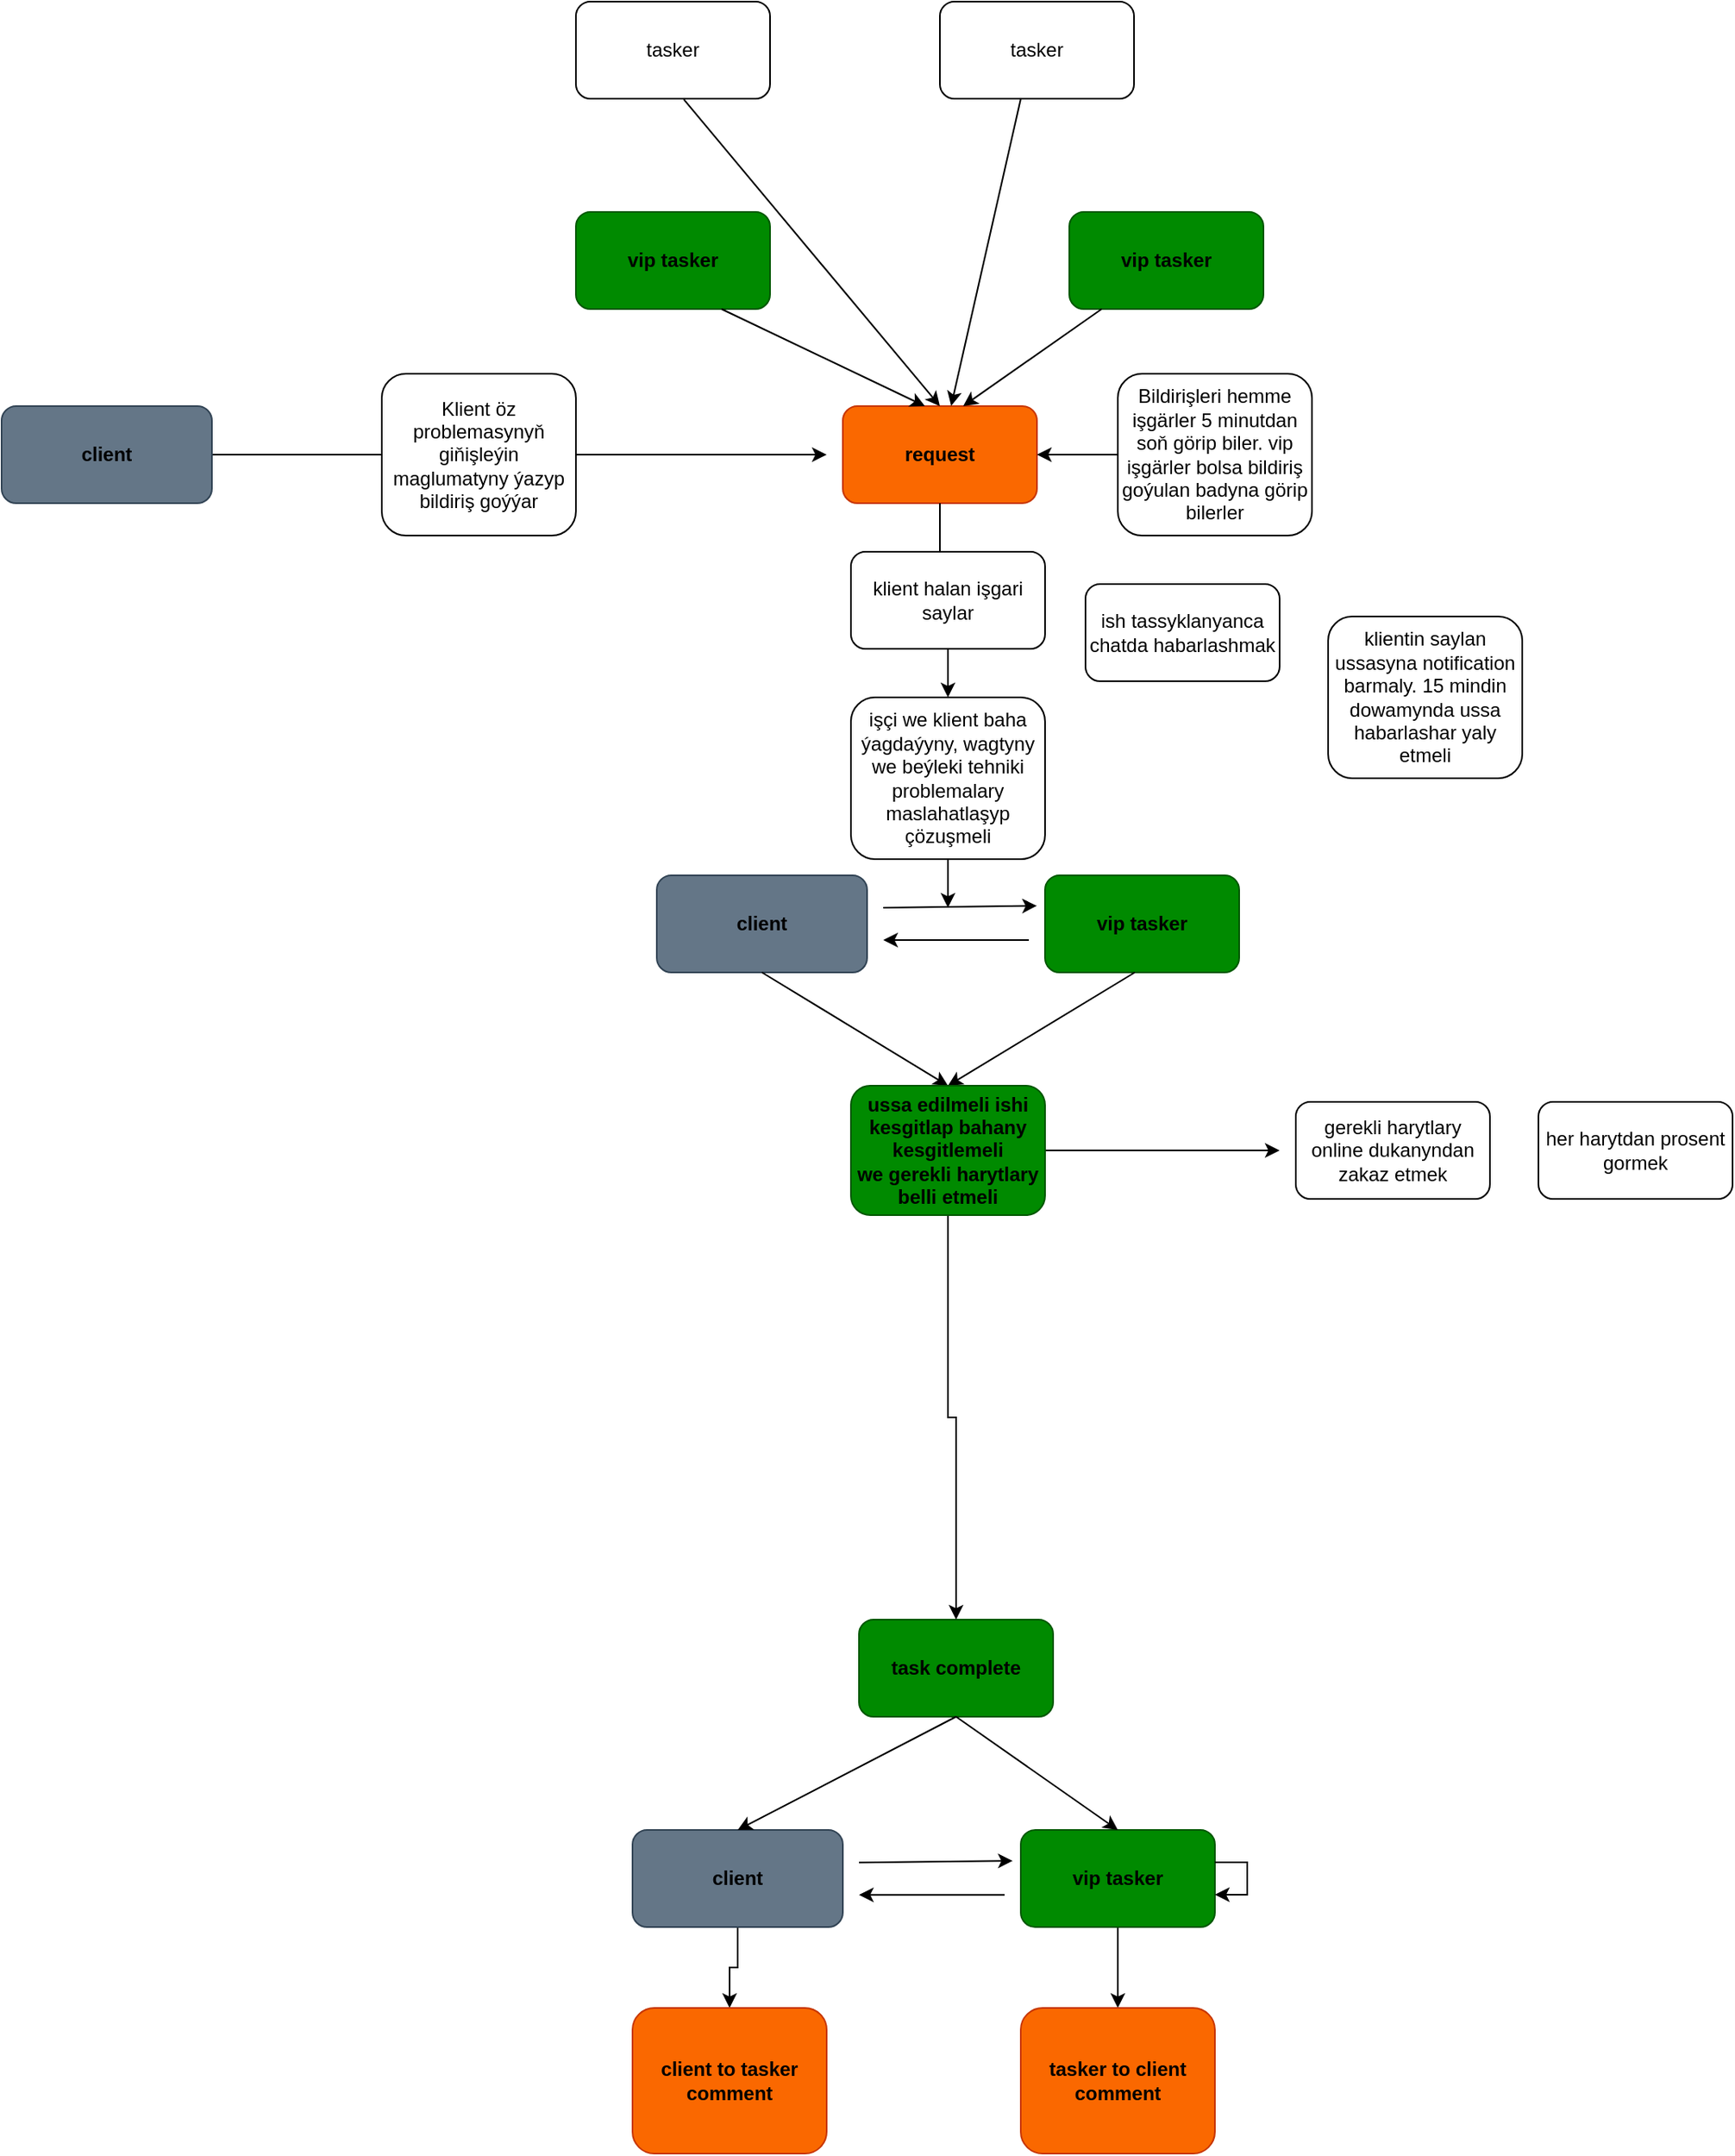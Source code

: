 <mxfile version="22.1.3" type="github">
  <diagram name="Page-1" id="2YBvvXClWsGukQMizWep">
    <mxGraphModel dx="1839" dy="1623" grid="1" gridSize="10" guides="1" tooltips="1" connect="1" arrows="1" fold="1" page="1" pageScale="1" pageWidth="850" pageHeight="1100" math="0" shadow="0">
      <root>
        <mxCell id="0" />
        <mxCell id="1" parent="0" />
        <mxCell id="JjVucMFV8raFjN2I7-2m-4" style="edgeStyle=orthogonalEdgeStyle;rounded=0;orthogonalLoop=1;jettySize=auto;html=1;" edge="1" parent="1" source="JjVucMFV8raFjN2I7-2m-3">
          <mxGeometry relative="1" as="geometry">
            <mxPoint x="460" y="210" as="targetPoint" />
          </mxGeometry>
        </mxCell>
        <mxCell id="JjVucMFV8raFjN2I7-2m-3" value="&lt;font color=&quot;#000000&quot;&gt;&lt;b&gt;client&lt;/b&gt;&lt;/font&gt;" style="rounded=1;whiteSpace=wrap;html=1;fillColor=#647687;strokeColor=#314354;fontColor=#ffffff;" vertex="1" parent="1">
          <mxGeometry x="-50" y="180" width="130" height="60" as="geometry" />
        </mxCell>
        <mxCell id="JjVucMFV8raFjN2I7-2m-5" value="&lt;b&gt;request&lt;/b&gt;" style="rounded=1;whiteSpace=wrap;html=1;fillColor=#fa6800;fontColor=#000000;strokeColor=#C73500;" vertex="1" parent="1">
          <mxGeometry x="470" y="180" width="120" height="60" as="geometry" />
        </mxCell>
        <mxCell id="JjVucMFV8raFjN2I7-2m-6" value="&lt;b&gt;&lt;font color=&quot;#000000&quot;&gt;vip tasker&lt;/font&gt;&lt;/b&gt;" style="rounded=1;whiteSpace=wrap;html=1;fillColor=#008a00;fontColor=#ffffff;strokeColor=#005700;" vertex="1" parent="1">
          <mxGeometry x="305" y="60" width="120" height="60" as="geometry" />
        </mxCell>
        <mxCell id="JjVucMFV8raFjN2I7-2m-8" value="" style="endArrow=classic;html=1;rounded=0;exitX=0.75;exitY=1;exitDx=0;exitDy=0;entryX=0.423;entryY=0;entryDx=0;entryDy=0;entryPerimeter=0;" edge="1" parent="1" source="JjVucMFV8raFjN2I7-2m-6" target="JjVucMFV8raFjN2I7-2m-5">
          <mxGeometry width="50" height="50" relative="1" as="geometry">
            <mxPoint x="500" y="200" as="sourcePoint" />
            <mxPoint x="550" y="150" as="targetPoint" />
          </mxGeometry>
        </mxCell>
        <mxCell id="JjVucMFV8raFjN2I7-2m-9" value="tasker" style="rounded=1;whiteSpace=wrap;html=1;" vertex="1" parent="1">
          <mxGeometry x="305" y="-70" width="120" height="60" as="geometry" />
        </mxCell>
        <mxCell id="JjVucMFV8raFjN2I7-2m-10" value="&lt;font color=&quot;#000000&quot;&gt;&lt;b&gt;vip tasker&lt;/b&gt;&lt;/font&gt;" style="rounded=1;whiteSpace=wrap;html=1;fillColor=#008a00;fontColor=#ffffff;strokeColor=#005700;" vertex="1" parent="1">
          <mxGeometry x="610" y="60" width="120" height="60" as="geometry" />
        </mxCell>
        <mxCell id="JjVucMFV8raFjN2I7-2m-12" value="" style="endArrow=classic;html=1;rounded=0;exitX=0.75;exitY=1;exitDx=0;exitDy=0;entryX=0.62;entryY=0;entryDx=0;entryDy=0;entryPerimeter=0;" edge="1" parent="1" target="JjVucMFV8raFjN2I7-2m-5">
          <mxGeometry width="50" height="50" relative="1" as="geometry">
            <mxPoint x="630" y="120" as="sourcePoint" />
            <mxPoint x="757" y="177" as="targetPoint" />
          </mxGeometry>
        </mxCell>
        <mxCell id="JjVucMFV8raFjN2I7-2m-13" value="" style="endArrow=classic;html=1;rounded=0;exitX=0.556;exitY=1.008;exitDx=0;exitDy=0;entryX=0.5;entryY=0;entryDx=0;entryDy=0;exitPerimeter=0;" edge="1" parent="1" source="JjVucMFV8raFjN2I7-2m-9" target="JjVucMFV8raFjN2I7-2m-5">
          <mxGeometry width="50" height="50" relative="1" as="geometry">
            <mxPoint x="343" y="3" as="sourcePoint" />
            <mxPoint x="470" y="60" as="targetPoint" />
          </mxGeometry>
        </mxCell>
        <mxCell id="JjVucMFV8raFjN2I7-2m-14" value="tasker" style="rounded=1;whiteSpace=wrap;html=1;" vertex="1" parent="1">
          <mxGeometry x="530" y="-70" width="120" height="60" as="geometry" />
        </mxCell>
        <mxCell id="JjVucMFV8raFjN2I7-2m-15" value="" style="endArrow=classic;html=1;rounded=0;entryX=0.558;entryY=-0.002;entryDx=0;entryDy=0;entryPerimeter=0;" edge="1" parent="1" target="JjVucMFV8raFjN2I7-2m-5">
          <mxGeometry width="50" height="50" relative="1" as="geometry">
            <mxPoint x="580" y="-10" as="sourcePoint" />
            <mxPoint x="609" y="170" as="targetPoint" />
          </mxGeometry>
        </mxCell>
        <mxCell id="JjVucMFV8raFjN2I7-2m-16" value="&lt;font color=&quot;#000000&quot;&gt;&lt;b&gt;vip tasker&lt;/b&gt;&lt;/font&gt;" style="rounded=1;whiteSpace=wrap;html=1;fillColor=#008a00;fontColor=#ffffff;strokeColor=#005700;" vertex="1" parent="1">
          <mxGeometry x="595" y="470" width="120" height="60" as="geometry" />
        </mxCell>
        <mxCell id="JjVucMFV8raFjN2I7-2m-17" value="&lt;font color=&quot;#000000&quot;&gt;&lt;b&gt;client&lt;/b&gt;&lt;/font&gt;" style="rounded=1;whiteSpace=wrap;html=1;fillColor=#647687;strokeColor=#314354;fontColor=#ffffff;" vertex="1" parent="1">
          <mxGeometry x="355" y="470" width="130" height="60" as="geometry" />
        </mxCell>
        <mxCell id="JjVucMFV8raFjN2I7-2m-21" value="" style="endArrow=classic;html=1;rounded=0;entryX=-0.042;entryY=0.314;entryDx=0;entryDy=0;entryPerimeter=0;" edge="1" parent="1" target="JjVucMFV8raFjN2I7-2m-16">
          <mxGeometry width="50" height="50" relative="1" as="geometry">
            <mxPoint x="495" y="490" as="sourcePoint" />
            <mxPoint x="545" y="440" as="targetPoint" />
          </mxGeometry>
        </mxCell>
        <mxCell id="JjVucMFV8raFjN2I7-2m-23" value="" style="endArrow=classic;html=1;rounded=0;" edge="1" parent="1">
          <mxGeometry width="50" height="50" relative="1" as="geometry">
            <mxPoint x="585" y="510" as="sourcePoint" />
            <mxPoint x="495" y="510" as="targetPoint" />
          </mxGeometry>
        </mxCell>
        <mxCell id="JjVucMFV8raFjN2I7-2m-26" value="&lt;b&gt;&lt;font color=&quot;#000000&quot;&gt;task complete&lt;/font&gt;&lt;/b&gt;" style="rounded=1;whiteSpace=wrap;html=1;fillColor=#008a00;fontColor=#ffffff;strokeColor=#005700;" vertex="1" parent="1">
          <mxGeometry x="480" y="930" width="120" height="60" as="geometry" />
        </mxCell>
        <mxCell id="JjVucMFV8raFjN2I7-2m-28" value="" style="endArrow=classic;html=1;rounded=0;exitX=0.5;exitY=1;exitDx=0;exitDy=0;entryX=0.5;entryY=0;entryDx=0;entryDy=0;" edge="1" parent="1" source="JjVucMFV8raFjN2I7-2m-17" target="JjVucMFV8raFjN2I7-2m-53">
          <mxGeometry width="50" height="50" relative="1" as="geometry">
            <mxPoint x="445" y="600" as="sourcePoint" />
            <mxPoint x="495" y="550" as="targetPoint" />
          </mxGeometry>
        </mxCell>
        <mxCell id="JjVucMFV8raFjN2I7-2m-29" value="" style="endArrow=classic;html=1;rounded=0;exitX=0.535;exitY=1.055;exitDx=0;exitDy=0;exitPerimeter=0;entryX=0.5;entryY=0;entryDx=0;entryDy=0;" edge="1" parent="1" target="JjVucMFV8raFjN2I7-2m-53">
          <mxGeometry width="50" height="50" relative="1" as="geometry">
            <mxPoint x="650.5" y="530" as="sourcePoint" />
            <mxPoint x="545" y="600" as="targetPoint" />
          </mxGeometry>
        </mxCell>
        <mxCell id="JjVucMFV8raFjN2I7-2m-37" style="edgeStyle=orthogonalEdgeStyle;rounded=0;orthogonalLoop=1;jettySize=auto;html=1;" edge="1" parent="1" source="JjVucMFV8raFjN2I7-2m-31" target="JjVucMFV8raFjN2I7-2m-36">
          <mxGeometry relative="1" as="geometry" />
        </mxCell>
        <mxCell id="JjVucMFV8raFjN2I7-2m-31" value="&lt;font color=&quot;#000000&quot;&gt;&lt;b&gt;vip tasker&lt;/b&gt;&lt;/font&gt;" style="rounded=1;whiteSpace=wrap;html=1;fillColor=#008a00;fontColor=#ffffff;strokeColor=#005700;" vertex="1" parent="1">
          <mxGeometry x="580" y="1060" width="120" height="60" as="geometry" />
        </mxCell>
        <mxCell id="JjVucMFV8raFjN2I7-2m-42" style="edgeStyle=orthogonalEdgeStyle;rounded=0;orthogonalLoop=1;jettySize=auto;html=1;entryX=0.5;entryY=0;entryDx=0;entryDy=0;" edge="1" parent="1" source="JjVucMFV8raFjN2I7-2m-32" target="JjVucMFV8raFjN2I7-2m-35">
          <mxGeometry relative="1" as="geometry" />
        </mxCell>
        <mxCell id="JjVucMFV8raFjN2I7-2m-32" value="&lt;font color=&quot;#000000&quot;&gt;&lt;b&gt;client&lt;/b&gt;&lt;/font&gt;" style="rounded=1;whiteSpace=wrap;html=1;fillColor=#647687;strokeColor=#314354;fontColor=#ffffff;" vertex="1" parent="1">
          <mxGeometry x="340" y="1060" width="130" height="60" as="geometry" />
        </mxCell>
        <mxCell id="JjVucMFV8raFjN2I7-2m-33" value="" style="endArrow=classic;html=1;rounded=0;entryX=-0.042;entryY=0.314;entryDx=0;entryDy=0;entryPerimeter=0;" edge="1" parent="1">
          <mxGeometry width="50" height="50" relative="1" as="geometry">
            <mxPoint x="480" y="1080.08" as="sourcePoint" />
            <mxPoint x="575" y="1079.08" as="targetPoint" />
          </mxGeometry>
        </mxCell>
        <mxCell id="JjVucMFV8raFjN2I7-2m-34" value="" style="endArrow=classic;html=1;rounded=0;" edge="1" parent="1">
          <mxGeometry width="50" height="50" relative="1" as="geometry">
            <mxPoint x="570" y="1100.08" as="sourcePoint" />
            <mxPoint x="480" y="1100.08" as="targetPoint" />
          </mxGeometry>
        </mxCell>
        <mxCell id="JjVucMFV8raFjN2I7-2m-35" value="&lt;b&gt;client to tasker comment&lt;/b&gt;" style="rounded=1;whiteSpace=wrap;html=1;fillColor=#fa6800;fontColor=#000000;strokeColor=#C73500;" vertex="1" parent="1">
          <mxGeometry x="340" y="1170" width="120" height="90" as="geometry" />
        </mxCell>
        <mxCell id="JjVucMFV8raFjN2I7-2m-36" value="&lt;b&gt;tasker to client comment&lt;/b&gt;" style="rounded=1;whiteSpace=wrap;html=1;fillColor=#fa6800;fontColor=#000000;strokeColor=#C73500;" vertex="1" parent="1">
          <mxGeometry x="580" y="1170" width="120" height="90" as="geometry" />
        </mxCell>
        <mxCell id="JjVucMFV8raFjN2I7-2m-43" value="" style="endArrow=classic;html=1;rounded=0;exitX=0.5;exitY=1;exitDx=0;exitDy=0;entryX=0.5;entryY=0;entryDx=0;entryDy=0;" edge="1" parent="1" source="JjVucMFV8raFjN2I7-2m-26" target="JjVucMFV8raFjN2I7-2m-31">
          <mxGeometry width="50" height="50" relative="1" as="geometry">
            <mxPoint x="590" y="970" as="sourcePoint" />
            <mxPoint x="640" y="920" as="targetPoint" />
          </mxGeometry>
        </mxCell>
        <mxCell id="JjVucMFV8raFjN2I7-2m-44" value="" style="endArrow=classic;html=1;rounded=0;exitX=0.5;exitY=1;exitDx=0;exitDy=0;entryX=0.5;entryY=0;entryDx=0;entryDy=0;" edge="1" parent="1" target="JjVucMFV8raFjN2I7-2m-32">
          <mxGeometry width="50" height="50" relative="1" as="geometry">
            <mxPoint x="540" y="990" as="sourcePoint" />
            <mxPoint x="640" y="1060" as="targetPoint" />
          </mxGeometry>
        </mxCell>
        <mxCell id="JjVucMFV8raFjN2I7-2m-46" value="Klient öz problemasynyň giňişleýin maglumatyny ýazyp bildiriş goýýar" style="rounded=1;whiteSpace=wrap;html=1;" vertex="1" parent="1">
          <mxGeometry x="185" y="160" width="120" height="100" as="geometry" />
        </mxCell>
        <mxCell id="JjVucMFV8raFjN2I7-2m-48" style="edgeStyle=orthogonalEdgeStyle;rounded=0;orthogonalLoop=1;jettySize=auto;html=1;" edge="1" parent="1" source="JjVucMFV8raFjN2I7-2m-47" target="JjVucMFV8raFjN2I7-2m-5">
          <mxGeometry relative="1" as="geometry" />
        </mxCell>
        <mxCell id="JjVucMFV8raFjN2I7-2m-47" value="Bildirişleri hemme işgärler 5 minutdan soň görip biler. vip işgärler bolsa bildiriş goýulan badyna görip bilerler" style="rounded=1;whiteSpace=wrap;html=1;" vertex="1" parent="1">
          <mxGeometry x="640" y="160" width="120" height="100" as="geometry" />
        </mxCell>
        <mxCell id="JjVucMFV8raFjN2I7-2m-50" value="" style="edgeStyle=orthogonalEdgeStyle;rounded=0;orthogonalLoop=1;jettySize=auto;html=1;" edge="1" parent="1" source="JjVucMFV8raFjN2I7-2m-5" target="JjVucMFV8raFjN2I7-2m-49">
          <mxGeometry relative="1" as="geometry">
            <mxPoint x="530" y="380" as="targetPoint" />
            <mxPoint x="530" y="240" as="sourcePoint" />
          </mxGeometry>
        </mxCell>
        <mxCell id="JjVucMFV8raFjN2I7-2m-51" style="edgeStyle=orthogonalEdgeStyle;rounded=0;orthogonalLoop=1;jettySize=auto;html=1;" edge="1" parent="1" source="JjVucMFV8raFjN2I7-2m-49">
          <mxGeometry relative="1" as="geometry">
            <mxPoint x="535" y="490" as="targetPoint" />
          </mxGeometry>
        </mxCell>
        <mxCell id="JjVucMFV8raFjN2I7-2m-49" value="işçi we klient baha ýagdaýyny, wagtyny we beýleki tehniki problemalary maslahatlaşyp çözuşmeli" style="rounded=1;whiteSpace=wrap;html=1;" vertex="1" parent="1">
          <mxGeometry x="475" y="360" width="120" height="100" as="geometry" />
        </mxCell>
        <mxCell id="JjVucMFV8raFjN2I7-2m-52" value="klient halan işgari saylar" style="rounded=1;whiteSpace=wrap;html=1;" vertex="1" parent="1">
          <mxGeometry x="475" y="270" width="120" height="60" as="geometry" />
        </mxCell>
        <mxCell id="JjVucMFV8raFjN2I7-2m-54" style="edgeStyle=orthogonalEdgeStyle;rounded=0;orthogonalLoop=1;jettySize=auto;html=1;" edge="1" parent="1" source="JjVucMFV8raFjN2I7-2m-53">
          <mxGeometry relative="1" as="geometry">
            <mxPoint x="740" y="640" as="targetPoint" />
          </mxGeometry>
        </mxCell>
        <mxCell id="JjVucMFV8raFjN2I7-2m-60" style="edgeStyle=orthogonalEdgeStyle;rounded=0;orthogonalLoop=1;jettySize=auto;html=1;entryX=0.5;entryY=0;entryDx=0;entryDy=0;" edge="1" parent="1" source="JjVucMFV8raFjN2I7-2m-53" target="JjVucMFV8raFjN2I7-2m-26">
          <mxGeometry relative="1" as="geometry" />
        </mxCell>
        <mxCell id="JjVucMFV8raFjN2I7-2m-53" value="&lt;b&gt;&lt;font color=&quot;#000000&quot;&gt;ussa edilmeli ishi kesgitlap bahany kesgitlemeli&lt;br&gt;we gerekli harytlary belli etmeli&lt;br&gt;&lt;/font&gt;&lt;/b&gt;" style="rounded=1;whiteSpace=wrap;html=1;fillColor=#008a00;fontColor=#ffffff;strokeColor=#005700;" vertex="1" parent="1">
          <mxGeometry x="475" y="600" width="120" height="80" as="geometry" />
        </mxCell>
        <mxCell id="JjVucMFV8raFjN2I7-2m-55" value="gerekli harytlary online dukanyndan zakaz etmek" style="rounded=1;whiteSpace=wrap;html=1;" vertex="1" parent="1">
          <mxGeometry x="750" y="610" width="120" height="60" as="geometry" />
        </mxCell>
        <mxCell id="JjVucMFV8raFjN2I7-2m-56" value="her harytdan prosent gormek" style="rounded=1;whiteSpace=wrap;html=1;" vertex="1" parent="1">
          <mxGeometry x="900" y="610" width="120" height="60" as="geometry" />
        </mxCell>
        <mxCell id="JjVucMFV8raFjN2I7-2m-58" style="edgeStyle=orthogonalEdgeStyle;rounded=0;orthogonalLoop=1;jettySize=auto;html=1;exitX=0.5;exitY=1;exitDx=0;exitDy=0;" edge="1" parent="1" source="JjVucMFV8raFjN2I7-2m-57">
          <mxGeometry relative="1" as="geometry">
            <mxPoint x="830.286" y="410" as="targetPoint" />
          </mxGeometry>
        </mxCell>
        <mxCell id="JjVucMFV8raFjN2I7-2m-57" value="klientin saylan ussasyna notification barmaly. 15 mindin dowamynda ussa habarlashar yaly etmeli" style="rounded=1;whiteSpace=wrap;html=1;" vertex="1" parent="1">
          <mxGeometry x="770" y="310" width="120" height="100" as="geometry" />
        </mxCell>
        <mxCell id="JjVucMFV8raFjN2I7-2m-59" value="ish tassyklanyanca chatda habarlashmak" style="rounded=1;whiteSpace=wrap;html=1;" vertex="1" parent="1">
          <mxGeometry x="620" y="290" width="120" height="60" as="geometry" />
        </mxCell>
        <mxCell id="JjVucMFV8raFjN2I7-2m-61" style="edgeStyle=orthogonalEdgeStyle;rounded=0;orthogonalLoop=1;jettySize=auto;html=1;" edge="1" parent="1" source="JjVucMFV8raFjN2I7-2m-31" target="JjVucMFV8raFjN2I7-2m-31">
          <mxGeometry relative="1" as="geometry" />
        </mxCell>
      </root>
    </mxGraphModel>
  </diagram>
</mxfile>

